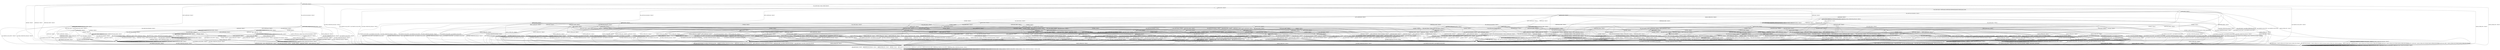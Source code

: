 digraph h13 {
s0 [label="s0"];
s1 [label="s1"];
s2 [label="s2"];
s6 [label="s6"];
s13 [label="s13"];
s14 [label="s14"];
s18 [label="s18"];
s3 [label="s3"];
s4 [label="s4"];
s7 [label="s7"];
s8 [label="s8"];
s9 [label="s9"];
s15 [label="s15"];
s28 [label="s28"];
s36 [label="s36"];
s67 [label="s67"];
s68 [label="s68"];
s70 [label="s70"];
s71 [label="s71"];
s5 [label="s5"];
s10 [label="s10"];
s19 [label="s19"];
s21 [label="s21"];
s25 [label="s25"];
s29 [label="s29"];
s37 [label="s37"];
s38 [label="s38"];
s47 [label="s47"];
s48 [label="s48"];
s69 [label="s69"];
s72 [label="s72"];
s11 [label="s11"];
s16 [label="s16"];
s23 [label="s23"];
s24 [label="s24"];
s30 [label="s30"];
s39 [label="s39"];
s40 [label="s40"];
s41 [label="s41"];
s44 [label="s44"];
s50 [label="s50"];
s52 [label="s52"];
s56 [label="s56"];
s61 [label="s61"];
s12 [label="s12"];
s17 [label="s17"];
s20 [label="s20"];
s22 [label="s22"];
s27 [label="s27"];
s31 [label="s31"];
s32 [label="s32"];
s33 [label="s33"];
s42 [label="s42"];
s43 [label="s43"];
s49 [label="s49"];
s54 [label="s54"];
s55 [label="s55"];
s62 [label="s62"];
s63 [label="s63"];
s65 [label="s65"];
s26 [label="s26"];
s34 [label="s34"];
s45 [label="s45"];
s46 [label="s46"];
s51 [label="s51"];
s53 [label="s53"];
s58 [label="s58"];
s59 [label="s59"];
s60 [label="s60"];
s64 [label="s64"];
s35 [label="s35"];
s57 [label="s57"];
s66 [label="s66"];
s0 -> s1 [label="RSA_CLIENT_HELLO / HELLO_VERIFY_REQUEST"];
s0 -> s2 [label="RSA_CLIENT_KEY_EXCHANGE / TIMEOUT"];
s0 -> s13 [label="CHANGE_CIPHER_SPEC / TIMEOUT"];
s0 -> s14 [label="FINISHED / TIMEOUT"];
s0 -> s0 [label="APPLICATION / TIMEOUT"];
s0 -> s14 [label="CERTIFICATE / TIMEOUT"];
s0 -> s18 [label="EMPTY_CERTIFICATE / TIMEOUT"];
s0 -> s14 [label="CERTIFICATE_VERIFY / TIMEOUT"];
s0 -> s6 [label="Alert(WARNING,CLOSE_NOTIFY) / TIMEOUT"];
s0 -> s6 [label="Alert(FATAL,UNEXPECTED_MESSAGE) / TIMEOUT"];
s1 -> s3 [label="RSA_CLIENT_HELLO / SERVER_HELLO,CERTIFICATE,CERTIFICATE_REQUEST,SERVER_HELLO_DONE"];
s1 -> s4 [label="RSA_CLIENT_KEY_EXCHANGE / TIMEOUT"];
s1 -> s13 [label="CHANGE_CIPHER_SPEC / TIMEOUT"];
s1 -> s8 [label="FINISHED / TIMEOUT"];
s1 -> s1 [label="APPLICATION / TIMEOUT"];
s1 -> s28 [label="CERTIFICATE / TIMEOUT"];
s1 -> s15 [label="EMPTY_CERTIFICATE / TIMEOUT"];
s1 -> s8 [label="CERTIFICATE_VERIFY / TIMEOUT"];
s1 -> s6 [label="Alert(WARNING,CLOSE_NOTIFY) / Alert(WARNING,CLOSE_NOTIFY)"];
s1 -> s6 [label="Alert(FATAL,UNEXPECTED_MESSAGE) / TIMEOUT"];
s2 -> s67 [label="RSA_CLIENT_HELLO / TIMEOUT"];
s2 -> s14 [label="RSA_CLIENT_KEY_EXCHANGE / TIMEOUT"];
s2 -> s9 [label="CHANGE_CIPHER_SPEC / TIMEOUT"];
s2 -> s70 [label="FINISHED / TIMEOUT"];
s2 -> s2 [label="APPLICATION / TIMEOUT"];
s2 -> s36 [label="CERTIFICATE / TIMEOUT"];
s2 -> s36 [label="EMPTY_CERTIFICATE / TIMEOUT"];
s2 -> s2 [label="CERTIFICATE_VERIFY / TIMEOUT"];
s2 -> s6 [label="Alert(WARNING,CLOSE_NOTIFY) / TIMEOUT"];
s2 -> s6 [label="Alert(FATAL,UNEXPECTED_MESSAGE) / TIMEOUT"];
s6 -> s7 [label="RSA_CLIENT_HELLO / TIMEOUT"];
s6 -> s7 [label="RSA_CLIENT_KEY_EXCHANGE / TIMEOUT"];
s6 -> s7 [label="CHANGE_CIPHER_SPEC / TIMEOUT"];
s6 -> s7 [label="FINISHED / TIMEOUT"];
s6 -> s7 [label="APPLICATION / TIMEOUT"];
s6 -> s7 [label="CERTIFICATE / TIMEOUT"];
s6 -> s7 [label="EMPTY_CERTIFICATE / TIMEOUT"];
s6 -> s7 [label="CERTIFICATE_VERIFY / TIMEOUT"];
s6 -> s7 [label="Alert(WARNING,CLOSE_NOTIFY) / TIMEOUT"];
s6 -> s7 [label="Alert(FATAL,UNEXPECTED_MESSAGE) / TIMEOUT"];
s13 -> s13 [label="RSA_CLIENT_HELLO / TIMEOUT"];
s13 -> s13 [label="RSA_CLIENT_KEY_EXCHANGE / TIMEOUT"];
s13 -> s13 [label="CHANGE_CIPHER_SPEC / TIMEOUT"];
s13 -> s13 [label="FINISHED / TIMEOUT"];
s13 -> s13 [label="APPLICATION / TIMEOUT"];
s13 -> s13 [label="CERTIFICATE / TIMEOUT"];
s13 -> s13 [label="EMPTY_CERTIFICATE / TIMEOUT"];
s13 -> s13 [label="CERTIFICATE_VERIFY / TIMEOUT"];
s13 -> s13 [label="Alert(WARNING,CLOSE_NOTIFY) / TIMEOUT"];
s13 -> s13 [label="Alert(FATAL,UNEXPECTED_MESSAGE) / TIMEOUT"];
s14 -> s14 [label="RSA_CLIENT_HELLO / TIMEOUT"];
s14 -> s14 [label="RSA_CLIENT_KEY_EXCHANGE / TIMEOUT"];
s14 -> s13 [label="CHANGE_CIPHER_SPEC / TIMEOUT"];
s14 -> s14 [label="FINISHED / TIMEOUT"];
s14 -> s14 [label="APPLICATION / TIMEOUT"];
s14 -> s14 [label="CERTIFICATE / TIMEOUT"];
s14 -> s14 [label="EMPTY_CERTIFICATE / TIMEOUT"];
s14 -> s14 [label="CERTIFICATE_VERIFY / TIMEOUT"];
s14 -> s6 [label="Alert(WARNING,CLOSE_NOTIFY) / TIMEOUT"];
s14 -> s6 [label="Alert(FATAL,UNEXPECTED_MESSAGE) / TIMEOUT"];
s18 -> s68 [label="RSA_CLIENT_HELLO / TIMEOUT"];
s18 -> s36 [label="RSA_CLIENT_KEY_EXCHANGE / TIMEOUT"];
s18 -> s9 [label="CHANGE_CIPHER_SPEC / TIMEOUT"];
s18 -> s71 [label="FINISHED / TIMEOUT"];
s18 -> s18 [label="APPLICATION / TIMEOUT"];
s18 -> s14 [label="CERTIFICATE / TIMEOUT"];
s18 -> s14 [label="EMPTY_CERTIFICATE / TIMEOUT"];
s18 -> s18 [label="CERTIFICATE_VERIFY / TIMEOUT"];
s18 -> s6 [label="Alert(WARNING,CLOSE_NOTIFY) / TIMEOUT"];
s18 -> s6 [label="Alert(FATAL,UNEXPECTED_MESSAGE) / TIMEOUT"];
s3 -> s6 [label="RSA_CLIENT_HELLO / Alert(FATAL,UNEXPECTED_MESSAGE)"];
s3 -> s10 [label="RSA_CLIENT_KEY_EXCHANGE / TIMEOUT"];
s3 -> s13 [label="CHANGE_CIPHER_SPEC / TIMEOUT"];
s3 -> s8 [label="FINISHED / TIMEOUT"];
s3 -> s3 [label="APPLICATION / TIMEOUT"];
s3 -> s28 [label="CERTIFICATE / TIMEOUT"];
s3 -> s29 [label="EMPTY_CERTIFICATE / TIMEOUT"];
s3 -> s8 [label="CERTIFICATE_VERIFY / TIMEOUT"];
s3 -> s6 [label="Alert(WARNING,CLOSE_NOTIFY) / Alert(WARNING,CLOSE_NOTIFY)"];
s3 -> s6 [label="Alert(FATAL,UNEXPECTED_MESSAGE) / TIMEOUT"];
s4 -> s21 [label="RSA_CLIENT_HELLO / TIMEOUT"];
s4 -> s8 [label="RSA_CLIENT_KEY_EXCHANGE / TIMEOUT"];
s4 -> s5 [label="CHANGE_CIPHER_SPEC / TIMEOUT"];
s4 -> s47 [label="FINISHED / TIMEOUT"];
s4 -> s4 [label="APPLICATION / TIMEOUT"];
s4 -> s37 [label="CERTIFICATE / TIMEOUT"];
s4 -> s37 [label="EMPTY_CERTIFICATE / TIMEOUT"];
s4 -> s19 [label="CERTIFICATE_VERIFY / TIMEOUT"];
s4 -> s6 [label="Alert(WARNING,CLOSE_NOTIFY) / Alert(WARNING,CLOSE_NOTIFY)"];
s4 -> s6 [label="Alert(FATAL,UNEXPECTED_MESSAGE) / TIMEOUT"];
s7 -> s7 [label="RSA_CLIENT_HELLO / SOCKET_CLOSED"];
s7 -> s7 [label="RSA_CLIENT_KEY_EXCHANGE / SOCKET_CLOSED"];
s7 -> s7 [label="CHANGE_CIPHER_SPEC / SOCKET_CLOSED"];
s7 -> s7 [label="FINISHED / SOCKET_CLOSED"];
s7 -> s7 [label="APPLICATION / SOCKET_CLOSED"];
s7 -> s7 [label="CERTIFICATE / SOCKET_CLOSED"];
s7 -> s7 [label="EMPTY_CERTIFICATE / SOCKET_CLOSED"];
s7 -> s7 [label="CERTIFICATE_VERIFY / SOCKET_CLOSED"];
s7 -> s7 [label="Alert(WARNING,CLOSE_NOTIFY) / SOCKET_CLOSED"];
s7 -> s7 [label="Alert(FATAL,UNEXPECTED_MESSAGE) / SOCKET_CLOSED"];
s8 -> s8 [label="RSA_CLIENT_HELLO / TIMEOUT"];
s8 -> s8 [label="RSA_CLIENT_KEY_EXCHANGE / TIMEOUT"];
s8 -> s13 [label="CHANGE_CIPHER_SPEC / TIMEOUT"];
s8 -> s8 [label="FINISHED / TIMEOUT"];
s8 -> s8 [label="APPLICATION / TIMEOUT"];
s8 -> s8 [label="CERTIFICATE / TIMEOUT"];
s8 -> s8 [label="EMPTY_CERTIFICATE / TIMEOUT"];
s8 -> s8 [label="CERTIFICATE_VERIFY / TIMEOUT"];
s8 -> s6 [label="Alert(WARNING,CLOSE_NOTIFY) / Alert(WARNING,CLOSE_NOTIFY)"];
s8 -> s6 [label="Alert(FATAL,UNEXPECTED_MESSAGE) / TIMEOUT"];
s9 -> s6 [label="RSA_CLIENT_HELLO / TIMEOUT"];
s9 -> s6 [label="RSA_CLIENT_KEY_EXCHANGE / TIMEOUT"];
s9 -> s13 [label="CHANGE_CIPHER_SPEC / TIMEOUT"];
s9 -> s6 [label="FINISHED / TIMEOUT"];
s9 -> s9 [label="APPLICATION / TIMEOUT"];
s9 -> s6 [label="CERTIFICATE / TIMEOUT"];
s9 -> s6 [label="EMPTY_CERTIFICATE / TIMEOUT"];
s9 -> s6 [label="CERTIFICATE_VERIFY / TIMEOUT"];
s9 -> s9 [label="Alert(WARNING,CLOSE_NOTIFY) / TIMEOUT"];
s9 -> s9 [label="Alert(FATAL,UNEXPECTED_MESSAGE) / TIMEOUT"];
s15 -> s25 [label="RSA_CLIENT_HELLO / TIMEOUT"];
s15 -> s37 [label="RSA_CLIENT_KEY_EXCHANGE / TIMEOUT"];
s15 -> s5 [label="CHANGE_CIPHER_SPEC / TIMEOUT"];
s15 -> s48 [label="FINISHED / TIMEOUT"];
s15 -> s15 [label="APPLICATION / TIMEOUT"];
s15 -> s8 [label="CERTIFICATE / TIMEOUT"];
s15 -> s8 [label="EMPTY_CERTIFICATE / TIMEOUT"];
s15 -> s38 [label="CERTIFICATE_VERIFY / TIMEOUT"];
s15 -> s6 [label="Alert(WARNING,CLOSE_NOTIFY) / Alert(WARNING,CLOSE_NOTIFY)"];
s15 -> s6 [label="Alert(FATAL,UNEXPECTED_MESSAGE) / TIMEOUT"];
s28 -> s28 [label="RSA_CLIENT_HELLO / TIMEOUT"];
s28 -> s28 [label="RSA_CLIENT_KEY_EXCHANGE / TIMEOUT"];
s28 -> s13 [label="CHANGE_CIPHER_SPEC / TIMEOUT"];
s28 -> s28 [label="FINISHED / TIMEOUT"];
s28 -> s28 [label="APPLICATION / TIMEOUT"];
s28 -> s8 [label="CERTIFICATE / TIMEOUT"];
s28 -> s8 [label="EMPTY_CERTIFICATE / TIMEOUT"];
s28 -> s38 [label="CERTIFICATE_VERIFY / TIMEOUT"];
s28 -> s6 [label="Alert(WARNING,CLOSE_NOTIFY) / Alert(WARNING,CLOSE_NOTIFY)"];
s28 -> s6 [label="Alert(FATAL,UNEXPECTED_MESSAGE) / TIMEOUT"];
s36 -> s69 [label="RSA_CLIENT_HELLO / TIMEOUT"];
s36 -> s14 [label="RSA_CLIENT_KEY_EXCHANGE / TIMEOUT"];
s36 -> s9 [label="CHANGE_CIPHER_SPEC / TIMEOUT"];
s36 -> s72 [label="FINISHED / TIMEOUT"];
s36 -> s36 [label="APPLICATION / TIMEOUT"];
s36 -> s14 [label="CERTIFICATE / TIMEOUT"];
s36 -> s14 [label="EMPTY_CERTIFICATE / TIMEOUT"];
s36 -> s36 [label="CERTIFICATE_VERIFY / TIMEOUT"];
s36 -> s6 [label="Alert(WARNING,CLOSE_NOTIFY) / TIMEOUT"];
s36 -> s6 [label="Alert(FATAL,UNEXPECTED_MESSAGE) / TIMEOUT"];
s67 -> s14 [label="RSA_CLIENT_HELLO / TIMEOUT"];
s67 -> s14 [label="RSA_CLIENT_KEY_EXCHANGE / TIMEOUT"];
s67 -> s9 [label="CHANGE_CIPHER_SPEC / TIMEOUT"];
s67 -> s70 [label="FINISHED / TIMEOUT"];
s67 -> s67 [label="APPLICATION / TIMEOUT"];
s67 -> s69 [label="CERTIFICATE / TIMEOUT"];
s67 -> s69 [label="EMPTY_CERTIFICATE / TIMEOUT"];
s67 -> s67 [label="CERTIFICATE_VERIFY / TIMEOUT"];
s67 -> s6 [label="Alert(WARNING,CLOSE_NOTIFY) / TIMEOUT"];
s67 -> s6 [label="Alert(FATAL,UNEXPECTED_MESSAGE) / TIMEOUT"];
s68 -> s14 [label="RSA_CLIENT_HELLO / TIMEOUT"];
s68 -> s69 [label="RSA_CLIENT_KEY_EXCHANGE / TIMEOUT"];
s68 -> s9 [label="CHANGE_CIPHER_SPEC / TIMEOUT"];
s68 -> s71 [label="FINISHED / TIMEOUT"];
s68 -> s68 [label="APPLICATION / TIMEOUT"];
s68 -> s14 [label="CERTIFICATE / TIMEOUT"];
s68 -> s14 [label="EMPTY_CERTIFICATE / TIMEOUT"];
s68 -> s18 [label="CERTIFICATE_VERIFY / TIMEOUT"];
s68 -> s6 [label="Alert(WARNING,CLOSE_NOTIFY) / TIMEOUT"];
s68 -> s6 [label="Alert(FATAL,UNEXPECTED_MESSAGE) / TIMEOUT"];
s70 -> s70 [label="RSA_CLIENT_HELLO / TIMEOUT"];
s70 -> s14 [label="RSA_CLIENT_KEY_EXCHANGE / TIMEOUT"];
s70 -> s9 [label="CHANGE_CIPHER_SPEC / TIMEOUT"];
s70 -> s14 [label="FINISHED / TIMEOUT"];
s70 -> s70 [label="APPLICATION / TIMEOUT"];
s70 -> s72 [label="CERTIFICATE / TIMEOUT"];
s70 -> s72 [label="EMPTY_CERTIFICATE / TIMEOUT"];
s70 -> s70 [label="CERTIFICATE_VERIFY / TIMEOUT"];
s70 -> s6 [label="Alert(WARNING,CLOSE_NOTIFY) / TIMEOUT"];
s70 -> s6 [label="Alert(FATAL,UNEXPECTED_MESSAGE) / TIMEOUT"];
s71 -> s71 [label="RSA_CLIENT_HELLO / TIMEOUT"];
s71 -> s72 [label="RSA_CLIENT_KEY_EXCHANGE / TIMEOUT"];
s71 -> s9 [label="CHANGE_CIPHER_SPEC / TIMEOUT"];
s71 -> s14 [label="FINISHED / TIMEOUT"];
s71 -> s71 [label="APPLICATION / TIMEOUT"];
s71 -> s14 [label="CERTIFICATE / TIMEOUT"];
s71 -> s14 [label="EMPTY_CERTIFICATE / TIMEOUT"];
s71 -> s71 [label="CERTIFICATE_VERIFY / TIMEOUT"];
s71 -> s6 [label="Alert(WARNING,CLOSE_NOTIFY) / TIMEOUT"];
s71 -> s6 [label="Alert(FATAL,UNEXPECTED_MESSAGE) / TIMEOUT"];
s5 -> s6 [label="RSA_CLIENT_HELLO / Alert(FATAL,UNEXPECTED_MESSAGE)"];
s5 -> s6 [label="RSA_CLIENT_KEY_EXCHANGE / Alert(FATAL,UNEXPECTED_MESSAGE)"];
s5 -> s13 [label="CHANGE_CIPHER_SPEC / TIMEOUT"];
s5 -> s6 [label="FINISHED / Alert(FATAL,UNEXPECTED_MESSAGE)"];
s5 -> s5 [label="APPLICATION / TIMEOUT"];
s5 -> s6 [label="CERTIFICATE / Alert(FATAL,UNEXPECTED_MESSAGE)"];
s5 -> s6 [label="EMPTY_CERTIFICATE / Alert(FATAL,UNEXPECTED_MESSAGE)"];
s5 -> s6 [label="CERTIFICATE_VERIFY / Alert(FATAL,UNEXPECTED_MESSAGE)"];
s5 -> s5 [label="Alert(WARNING,CLOSE_NOTIFY) / TIMEOUT"];
s5 -> s5 [label="Alert(FATAL,UNEXPECTED_MESSAGE) / TIMEOUT"];
s10 -> s21 [label="RSA_CLIENT_HELLO / TIMEOUT"];
s10 -> s8 [label="RSA_CLIENT_KEY_EXCHANGE / TIMEOUT"];
s10 -> s11 [label="CHANGE_CIPHER_SPEC / TIMEOUT"];
s10 -> s47 [label="FINISHED / TIMEOUT"];
s10 -> s10 [label="APPLICATION / TIMEOUT"];
s10 -> s24 [label="CERTIFICATE / TIMEOUT"];
s10 -> s30 [label="EMPTY_CERTIFICATE / TIMEOUT"];
s10 -> s16 [label="CERTIFICATE_VERIFY / TIMEOUT"];
s10 -> s6 [label="Alert(WARNING,CLOSE_NOTIFY) / Alert(WARNING,CLOSE_NOTIFY)"];
s10 -> s6 [label="Alert(FATAL,UNEXPECTED_MESSAGE) / TIMEOUT"];
s19 -> s23 [label="RSA_CLIENT_HELLO / TIMEOUT"];
s19 -> s8 [label="RSA_CLIENT_KEY_EXCHANGE / TIMEOUT"];
s19 -> s5 [label="CHANGE_CIPHER_SPEC / TIMEOUT"];
s19 -> s50 [label="FINISHED / TIMEOUT"];
s19 -> s19 [label="APPLICATION / TIMEOUT"];
s19 -> s44 [label="CERTIFICATE / TIMEOUT"];
s19 -> s44 [label="EMPTY_CERTIFICATE / TIMEOUT"];
s19 -> s8 [label="CERTIFICATE_VERIFY / TIMEOUT"];
s19 -> s6 [label="Alert(WARNING,CLOSE_NOTIFY) / Alert(WARNING,CLOSE_NOTIFY)"];
s19 -> s6 [label="Alert(FATAL,UNEXPECTED_MESSAGE) / TIMEOUT"];
s21 -> s8 [label="RSA_CLIENT_HELLO / TIMEOUT"];
s21 -> s8 [label="RSA_CLIENT_KEY_EXCHANGE / TIMEOUT"];
s21 -> s5 [label="CHANGE_CIPHER_SPEC / TIMEOUT"];
s21 -> s52 [label="FINISHED / TIMEOUT"];
s21 -> s21 [label="APPLICATION / TIMEOUT"];
s21 -> s39 [label="CERTIFICATE / TIMEOUT"];
s21 -> s39 [label="EMPTY_CERTIFICATE / TIMEOUT"];
s21 -> s23 [label="CERTIFICATE_VERIFY / TIMEOUT"];
s21 -> s6 [label="Alert(WARNING,CLOSE_NOTIFY) / Alert(WARNING,CLOSE_NOTIFY)"];
s21 -> s6 [label="Alert(FATAL,UNEXPECTED_MESSAGE) / TIMEOUT"];
s25 -> s8 [label="RSA_CLIENT_HELLO / TIMEOUT"];
s25 -> s39 [label="RSA_CLIENT_KEY_EXCHANGE / TIMEOUT"];
s25 -> s5 [label="CHANGE_CIPHER_SPEC / TIMEOUT"];
s25 -> s56 [label="FINISHED / TIMEOUT"];
s25 -> s25 [label="APPLICATION / TIMEOUT"];
s25 -> s8 [label="CERTIFICATE / TIMEOUT"];
s25 -> s8 [label="EMPTY_CERTIFICATE / TIMEOUT"];
s25 -> s40 [label="CERTIFICATE_VERIFY / TIMEOUT"];
s25 -> s6 [label="Alert(WARNING,CLOSE_NOTIFY) / Alert(WARNING,CLOSE_NOTIFY)"];
s25 -> s6 [label="Alert(FATAL,UNEXPECTED_MESSAGE) / TIMEOUT"];
s29 -> s25 [label="RSA_CLIENT_HELLO / TIMEOUT"];
s29 -> s30 [label="RSA_CLIENT_KEY_EXCHANGE / TIMEOUT"];
s29 -> s5 [label="CHANGE_CIPHER_SPEC / TIMEOUT"];
s29 -> s48 [label="FINISHED / TIMEOUT"];
s29 -> s29 [label="APPLICATION / TIMEOUT"];
s29 -> s8 [label="CERTIFICATE / TIMEOUT"];
s29 -> s8 [label="EMPTY_CERTIFICATE / TIMEOUT"];
s29 -> s41 [label="CERTIFICATE_VERIFY / TIMEOUT"];
s29 -> s6 [label="Alert(WARNING,CLOSE_NOTIFY) / Alert(WARNING,CLOSE_NOTIFY)"];
s29 -> s6 [label="Alert(FATAL,UNEXPECTED_MESSAGE) / TIMEOUT"];
s37 -> s39 [label="RSA_CLIENT_HELLO / TIMEOUT"];
s37 -> s8 [label="RSA_CLIENT_KEY_EXCHANGE / TIMEOUT"];
s37 -> s5 [label="CHANGE_CIPHER_SPEC / TIMEOUT"];
s37 -> s55 [label="FINISHED / TIMEOUT"];
s37 -> s37 [label="APPLICATION / TIMEOUT"];
s37 -> s8 [label="CERTIFICATE / TIMEOUT"];
s37 -> s8 [label="EMPTY_CERTIFICATE / TIMEOUT"];
s37 -> s44 [label="CERTIFICATE_VERIFY / TIMEOUT"];
s37 -> s6 [label="Alert(WARNING,CLOSE_NOTIFY) / Alert(WARNING,CLOSE_NOTIFY)"];
s37 -> s6 [label="Alert(FATAL,UNEXPECTED_MESSAGE) / TIMEOUT"];
s38 -> s40 [label="RSA_CLIENT_HELLO / TIMEOUT"];
s38 -> s44 [label="RSA_CLIENT_KEY_EXCHANGE / TIMEOUT"];
s38 -> s5 [label="CHANGE_CIPHER_SPEC / TIMEOUT"];
s38 -> s61 [label="FINISHED / TIMEOUT"];
s38 -> s38 [label="APPLICATION / TIMEOUT"];
s38 -> s8 [label="CERTIFICATE / TIMEOUT"];
s38 -> s8 [label="EMPTY_CERTIFICATE / TIMEOUT"];
s38 -> s8 [label="CERTIFICATE_VERIFY / TIMEOUT"];
s38 -> s6 [label="Alert(WARNING,CLOSE_NOTIFY) / Alert(WARNING,CLOSE_NOTIFY)"];
s38 -> s6 [label="Alert(FATAL,UNEXPECTED_MESSAGE) / TIMEOUT"];
s47 -> s52 [label="RSA_CLIENT_HELLO / TIMEOUT"];
s47 -> s8 [label="RSA_CLIENT_KEY_EXCHANGE / TIMEOUT"];
s47 -> s5 [label="CHANGE_CIPHER_SPEC / TIMEOUT"];
s47 -> s8 [label="FINISHED / TIMEOUT"];
s47 -> s47 [label="APPLICATION / TIMEOUT"];
s47 -> s55 [label="CERTIFICATE / TIMEOUT"];
s47 -> s55 [label="EMPTY_CERTIFICATE / TIMEOUT"];
s47 -> s50 [label="CERTIFICATE_VERIFY / TIMEOUT"];
s47 -> s6 [label="Alert(WARNING,CLOSE_NOTIFY) / Alert(WARNING,CLOSE_NOTIFY)"];
s47 -> s6 [label="Alert(FATAL,UNEXPECTED_MESSAGE) / TIMEOUT"];
s48 -> s56 [label="RSA_CLIENT_HELLO / TIMEOUT"];
s48 -> s55 [label="RSA_CLIENT_KEY_EXCHANGE / TIMEOUT"];
s48 -> s5 [label="CHANGE_CIPHER_SPEC / TIMEOUT"];
s48 -> s8 [label="FINISHED / TIMEOUT"];
s48 -> s48 [label="APPLICATION / TIMEOUT"];
s48 -> s8 [label="CERTIFICATE / TIMEOUT"];
s48 -> s8 [label="EMPTY_CERTIFICATE / TIMEOUT"];
s48 -> s61 [label="CERTIFICATE_VERIFY / TIMEOUT"];
s48 -> s6 [label="Alert(WARNING,CLOSE_NOTIFY) / Alert(WARNING,CLOSE_NOTIFY)"];
s48 -> s6 [label="Alert(FATAL,UNEXPECTED_MESSAGE) / TIMEOUT"];
s69 -> s14 [label="RSA_CLIENT_HELLO / TIMEOUT"];
s69 -> s14 [label="RSA_CLIENT_KEY_EXCHANGE / TIMEOUT"];
s69 -> s9 [label="CHANGE_CIPHER_SPEC / TIMEOUT"];
s69 -> s72 [label="FINISHED / TIMEOUT"];
s69 -> s69 [label="APPLICATION / TIMEOUT"];
s69 -> s14 [label="CERTIFICATE / TIMEOUT"];
s69 -> s14 [label="EMPTY_CERTIFICATE / TIMEOUT"];
s69 -> s69 [label="CERTIFICATE_VERIFY / TIMEOUT"];
s69 -> s6 [label="Alert(WARNING,CLOSE_NOTIFY) / TIMEOUT"];
s69 -> s6 [label="Alert(FATAL,UNEXPECTED_MESSAGE) / TIMEOUT"];
s72 -> s72 [label="RSA_CLIENT_HELLO / TIMEOUT"];
s72 -> s14 [label="RSA_CLIENT_KEY_EXCHANGE / TIMEOUT"];
s72 -> s9 [label="CHANGE_CIPHER_SPEC / TIMEOUT"];
s72 -> s14 [label="FINISHED / TIMEOUT"];
s72 -> s72 [label="APPLICATION / TIMEOUT"];
s72 -> s14 [label="CERTIFICATE / TIMEOUT"];
s72 -> s14 [label="EMPTY_CERTIFICATE / TIMEOUT"];
s72 -> s72 [label="CERTIFICATE_VERIFY / TIMEOUT"];
s72 -> s6 [label="Alert(WARNING,CLOSE_NOTIFY) / TIMEOUT"];
s72 -> s6 [label="Alert(FATAL,UNEXPECTED_MESSAGE) / TIMEOUT"];
s11 -> s31 [label="RSA_CLIENT_HELLO / TIMEOUT"];
s11 -> s8 [label="RSA_CLIENT_KEY_EXCHANGE / TIMEOUT"];
s11 -> s13 [label="CHANGE_CIPHER_SPEC / TIMEOUT"];
s11 -> s12 [label="FINISHED / CHANGE_CIPHER_SPEC,FINISHED,CHANGE_CIPHER_SPEC,FINISHED"];
s11 -> s11 [label="APPLICATION / TIMEOUT"];
s11 -> s32 [label="CERTIFICATE / TIMEOUT"];
s11 -> s43 [label="EMPTY_CERTIFICATE / TIMEOUT"];
s11 -> s16 [label="CERTIFICATE_VERIFY / TIMEOUT"];
s11 -> s11 [label="Alert(WARNING,CLOSE_NOTIFY) / TIMEOUT"];
s11 -> s11 [label="Alert(FATAL,UNEXPECTED_MESSAGE) / TIMEOUT"];
s16 -> s22 [label="RSA_CLIENT_HELLO / TIMEOUT"];
s16 -> s8 [label="RSA_CLIENT_KEY_EXCHANGE / TIMEOUT"];
s16 -> s17 [label="CHANGE_CIPHER_SPEC / TIMEOUT"];
s16 -> s49 [label="FINISHED / TIMEOUT"];
s16 -> s16 [label="APPLICATION / TIMEOUT"];
s16 -> s20 [label="CERTIFICATE / TIMEOUT"];
s16 -> s20 [label="EMPTY_CERTIFICATE / TIMEOUT"];
s16 -> s8 [label="CERTIFICATE_VERIFY / TIMEOUT"];
s16 -> s6 [label="Alert(WARNING,CLOSE_NOTIFY) / Alert(WARNING,CLOSE_NOTIFY)"];
s16 -> s6 [label="Alert(FATAL,UNEXPECTED_MESSAGE) / TIMEOUT"];
s23 -> s8 [label="RSA_CLIENT_HELLO / TIMEOUT"];
s23 -> s8 [label="RSA_CLIENT_KEY_EXCHANGE / TIMEOUT"];
s23 -> s5 [label="CHANGE_CIPHER_SPEC / TIMEOUT"];
s23 -> s54 [label="FINISHED / TIMEOUT"];
s23 -> s23 [label="APPLICATION / TIMEOUT"];
s23 -> s33 [label="CERTIFICATE / TIMEOUT"];
s23 -> s33 [label="EMPTY_CERTIFICATE / TIMEOUT"];
s23 -> s8 [label="CERTIFICATE_VERIFY / TIMEOUT"];
s23 -> s6 [label="Alert(WARNING,CLOSE_NOTIFY) / Alert(WARNING,CLOSE_NOTIFY)"];
s23 -> s6 [label="Alert(FATAL,UNEXPECTED_MESSAGE) / TIMEOUT"];
s24 -> s39 [label="RSA_CLIENT_HELLO / TIMEOUT"];
s24 -> s8 [label="RSA_CLIENT_KEY_EXCHANGE / TIMEOUT"];
s24 -> s27 [label="CHANGE_CIPHER_SPEC / TIMEOUT"];
s24 -> s55 [label="FINISHED / TIMEOUT"];
s24 -> s24 [label="APPLICATION / TIMEOUT"];
s24 -> s8 [label="CERTIFICATE / TIMEOUT"];
s24 -> s8 [label="EMPTY_CERTIFICATE / TIMEOUT"];
s24 -> s24 [label="CERTIFICATE_VERIFY / TIMEOUT"];
s24 -> s6 [label="Alert(WARNING,CLOSE_NOTIFY) / Alert(WARNING,CLOSE_NOTIFY)"];
s24 -> s6 [label="Alert(FATAL,UNEXPECTED_MESSAGE) / TIMEOUT"];
s30 -> s39 [label="RSA_CLIENT_HELLO / TIMEOUT"];
s30 -> s8 [label="RSA_CLIENT_KEY_EXCHANGE / TIMEOUT"];
s30 -> s27 [label="CHANGE_CIPHER_SPEC / TIMEOUT"];
s30 -> s55 [label="FINISHED / TIMEOUT"];
s30 -> s30 [label="APPLICATION / TIMEOUT"];
s30 -> s8 [label="CERTIFICATE / TIMEOUT"];
s30 -> s8 [label="EMPTY_CERTIFICATE / TIMEOUT"];
s30 -> s20 [label="CERTIFICATE_VERIFY / TIMEOUT"];
s30 -> s6 [label="Alert(WARNING,CLOSE_NOTIFY) / Alert(WARNING,CLOSE_NOTIFY)"];
s30 -> s6 [label="Alert(FATAL,UNEXPECTED_MESSAGE) / TIMEOUT"];
s39 -> s8 [label="RSA_CLIENT_HELLO / TIMEOUT"];
s39 -> s8 [label="RSA_CLIENT_KEY_EXCHANGE / TIMEOUT"];
s39 -> s5 [label="CHANGE_CIPHER_SPEC / TIMEOUT"];
s39 -> s62 [label="FINISHED / TIMEOUT"];
s39 -> s39 [label="APPLICATION / TIMEOUT"];
s39 -> s8 [label="CERTIFICATE / TIMEOUT"];
s39 -> s8 [label="EMPTY_CERTIFICATE / TIMEOUT"];
s39 -> s33 [label="CERTIFICATE_VERIFY / TIMEOUT"];
s39 -> s6 [label="Alert(WARNING,CLOSE_NOTIFY) / Alert(WARNING,CLOSE_NOTIFY)"];
s39 -> s6 [label="Alert(FATAL,UNEXPECTED_MESSAGE) / TIMEOUT"];
s40 -> s8 [label="RSA_CLIENT_HELLO / TIMEOUT"];
s40 -> s33 [label="RSA_CLIENT_KEY_EXCHANGE / TIMEOUT"];
s40 -> s5 [label="CHANGE_CIPHER_SPEC / TIMEOUT"];
s40 -> s63 [label="FINISHED / TIMEOUT"];
s40 -> s40 [label="APPLICATION / TIMEOUT"];
s40 -> s8 [label="CERTIFICATE / TIMEOUT"];
s40 -> s8 [label="EMPTY_CERTIFICATE / TIMEOUT"];
s40 -> s8 [label="CERTIFICATE_VERIFY / TIMEOUT"];
s40 -> s6 [label="Alert(WARNING,CLOSE_NOTIFY) / Alert(WARNING,CLOSE_NOTIFY)"];
s40 -> s6 [label="Alert(FATAL,UNEXPECTED_MESSAGE) / TIMEOUT"];
s41 -> s42 [label="RSA_CLIENT_HELLO / TIMEOUT"];
s41 -> s20 [label="RSA_CLIENT_KEY_EXCHANGE / TIMEOUT"];
s41 -> s17 [label="CHANGE_CIPHER_SPEC / TIMEOUT"];
s41 -> s41 [label="FINISHED / TIMEOUT"];
s41 -> s41 [label="APPLICATION / TIMEOUT"];
s41 -> s8 [label="CERTIFICATE / TIMEOUT"];
s41 -> s8 [label="EMPTY_CERTIFICATE / TIMEOUT"];
s41 -> s8 [label="CERTIFICATE_VERIFY / TIMEOUT"];
s41 -> s6 [label="Alert(WARNING,CLOSE_NOTIFY) / Alert(WARNING,CLOSE_NOTIFY)"];
s41 -> s6 [label="Alert(FATAL,UNEXPECTED_MESSAGE) / TIMEOUT"];
s44 -> s33 [label="RSA_CLIENT_HELLO / TIMEOUT"];
s44 -> s8 [label="RSA_CLIENT_KEY_EXCHANGE / TIMEOUT"];
s44 -> s5 [label="CHANGE_CIPHER_SPEC / TIMEOUT"];
s44 -> s65 [label="FINISHED / TIMEOUT"];
s44 -> s44 [label="APPLICATION / TIMEOUT"];
s44 -> s8 [label="CERTIFICATE / TIMEOUT"];
s44 -> s8 [label="EMPTY_CERTIFICATE / TIMEOUT"];
s44 -> s8 [label="CERTIFICATE_VERIFY / TIMEOUT"];
s44 -> s6 [label="Alert(WARNING,CLOSE_NOTIFY) / Alert(WARNING,CLOSE_NOTIFY)"];
s44 -> s6 [label="Alert(FATAL,UNEXPECTED_MESSAGE) / TIMEOUT"];
s50 -> s54 [label="RSA_CLIENT_HELLO / TIMEOUT"];
s50 -> s8 [label="RSA_CLIENT_KEY_EXCHANGE / TIMEOUT"];
s50 -> s5 [label="CHANGE_CIPHER_SPEC / TIMEOUT"];
s50 -> s8 [label="FINISHED / TIMEOUT"];
s50 -> s50 [label="APPLICATION / TIMEOUT"];
s50 -> s65 [label="CERTIFICATE / TIMEOUT"];
s50 -> s65 [label="EMPTY_CERTIFICATE / TIMEOUT"];
s50 -> s8 [label="CERTIFICATE_VERIFY / TIMEOUT"];
s50 -> s6 [label="Alert(WARNING,CLOSE_NOTIFY) / Alert(WARNING,CLOSE_NOTIFY)"];
s50 -> s6 [label="Alert(FATAL,UNEXPECTED_MESSAGE) / TIMEOUT"];
s52 -> s8 [label="RSA_CLIENT_HELLO / TIMEOUT"];
s52 -> s8 [label="RSA_CLIENT_KEY_EXCHANGE / TIMEOUT"];
s52 -> s5 [label="CHANGE_CIPHER_SPEC / TIMEOUT"];
s52 -> s8 [label="FINISHED / TIMEOUT"];
s52 -> s52 [label="APPLICATION / TIMEOUT"];
s52 -> s62 [label="CERTIFICATE / TIMEOUT"];
s52 -> s62 [label="EMPTY_CERTIFICATE / TIMEOUT"];
s52 -> s54 [label="CERTIFICATE_VERIFY / TIMEOUT"];
s52 -> s6 [label="Alert(WARNING,CLOSE_NOTIFY) / Alert(WARNING,CLOSE_NOTIFY)"];
s52 -> s6 [label="Alert(FATAL,UNEXPECTED_MESSAGE) / TIMEOUT"];
s56 -> s8 [label="RSA_CLIENT_HELLO / TIMEOUT"];
s56 -> s62 [label="RSA_CLIENT_KEY_EXCHANGE / TIMEOUT"];
s56 -> s5 [label="CHANGE_CIPHER_SPEC / TIMEOUT"];
s56 -> s8 [label="FINISHED / TIMEOUT"];
s56 -> s56 [label="APPLICATION / TIMEOUT"];
s56 -> s8 [label="CERTIFICATE / TIMEOUT"];
s56 -> s8 [label="EMPTY_CERTIFICATE / TIMEOUT"];
s56 -> s63 [label="CERTIFICATE_VERIFY / TIMEOUT"];
s56 -> s6 [label="Alert(WARNING,CLOSE_NOTIFY) / Alert(WARNING,CLOSE_NOTIFY)"];
s56 -> s6 [label="Alert(FATAL,UNEXPECTED_MESSAGE) / TIMEOUT"];
s61 -> s63 [label="RSA_CLIENT_HELLO / TIMEOUT"];
s61 -> s65 [label="RSA_CLIENT_KEY_EXCHANGE / TIMEOUT"];
s61 -> s5 [label="CHANGE_CIPHER_SPEC / TIMEOUT"];
s61 -> s8 [label="FINISHED / TIMEOUT"];
s61 -> s61 [label="APPLICATION / TIMEOUT"];
s61 -> s8 [label="CERTIFICATE / TIMEOUT"];
s61 -> s8 [label="EMPTY_CERTIFICATE / TIMEOUT"];
s61 -> s8 [label="CERTIFICATE_VERIFY / TIMEOUT"];
s61 -> s6 [label="Alert(WARNING,CLOSE_NOTIFY) / Alert(WARNING,CLOSE_NOTIFY)"];
s61 -> s6 [label="Alert(FATAL,UNEXPECTED_MESSAGE) / TIMEOUT"];
s12 -> s12 [label="RSA_CLIENT_HELLO / TIMEOUT"];
s12 -> s12 [label="RSA_CLIENT_KEY_EXCHANGE / TIMEOUT"];
s12 -> s13 [label="CHANGE_CIPHER_SPEC / TIMEOUT"];
s12 -> s12 [label="FINISHED / TIMEOUT"];
s12 -> s6 [label="APPLICATION / APPLICATION"];
s12 -> s12 [label="CERTIFICATE / TIMEOUT"];
s12 -> s12 [label="EMPTY_CERTIFICATE / TIMEOUT"];
s12 -> s12 [label="CERTIFICATE_VERIFY / TIMEOUT"];
s12 -> s6 [label="Alert(WARNING,CLOSE_NOTIFY) / TIMEOUT"];
s12 -> s6 [label="Alert(FATAL,UNEXPECTED_MESSAGE) / TIMEOUT"];
s17 -> s6 [label="RSA_CLIENT_HELLO / Alert(FATAL,HANDSHAKE_FAILURE)"];
s17 -> s6 [label="RSA_CLIENT_KEY_EXCHANGE / Alert(FATAL,HANDSHAKE_FAILURE)"];
s17 -> s13 [label="CHANGE_CIPHER_SPEC / TIMEOUT"];
s17 -> s6 [label="FINISHED / Alert(FATAL,HANDSHAKE_FAILURE)"];
s17 -> s17 [label="APPLICATION / TIMEOUT"];
s17 -> s6 [label="CERTIFICATE / Alert(FATAL,HANDSHAKE_FAILURE)"];
s17 -> s6 [label="EMPTY_CERTIFICATE / Alert(FATAL,HANDSHAKE_FAILURE)"];
s17 -> s6 [label="CERTIFICATE_VERIFY / Alert(FATAL,HANDSHAKE_FAILURE)"];
s17 -> s17 [label="Alert(WARNING,CLOSE_NOTIFY) / TIMEOUT"];
s17 -> s17 [label="Alert(FATAL,UNEXPECTED_MESSAGE) / TIMEOUT"];
s20 -> s26 [label="RSA_CLIENT_HELLO / TIMEOUT"];
s20 -> s8 [label="RSA_CLIENT_KEY_EXCHANGE / TIMEOUT"];
s20 -> s17 [label="CHANGE_CIPHER_SPEC / TIMEOUT"];
s20 -> s51 [label="FINISHED / TIMEOUT"];
s20 -> s20 [label="APPLICATION / TIMEOUT"];
s20 -> s8 [label="CERTIFICATE / TIMEOUT"];
s20 -> s8 [label="EMPTY_CERTIFICATE / TIMEOUT"];
s20 -> s8 [label="CERTIFICATE_VERIFY / TIMEOUT"];
s20 -> s6 [label="Alert(WARNING,CLOSE_NOTIFY) / Alert(WARNING,CLOSE_NOTIFY)"];
s20 -> s6 [label="Alert(FATAL,UNEXPECTED_MESSAGE) / TIMEOUT"];
s22 -> s8 [label="RSA_CLIENT_HELLO / TIMEOUT"];
s22 -> s8 [label="RSA_CLIENT_KEY_EXCHANGE / TIMEOUT"];
s22 -> s17 [label="CHANGE_CIPHER_SPEC / TIMEOUT"];
s22 -> s53 [label="FINISHED / TIMEOUT"];
s22 -> s22 [label="APPLICATION / TIMEOUT"];
s22 -> s26 [label="CERTIFICATE / TIMEOUT"];
s22 -> s26 [label="EMPTY_CERTIFICATE / TIMEOUT"];
s22 -> s8 [label="CERTIFICATE_VERIFY / TIMEOUT"];
s22 -> s6 [label="Alert(WARNING,CLOSE_NOTIFY) / Alert(WARNING,CLOSE_NOTIFY)"];
s22 -> s6 [label="Alert(FATAL,UNEXPECTED_MESSAGE) / TIMEOUT"];
s27 -> s8 [label="RSA_CLIENT_HELLO / TIMEOUT"];
s27 -> s8 [label="RSA_CLIENT_KEY_EXCHANGE / TIMEOUT"];
s27 -> s13 [label="CHANGE_CIPHER_SPEC / TIMEOUT"];
s27 -> s12 [label="FINISHED / CHANGE_CIPHER_SPEC,FINISHED,CHANGE_CIPHER_SPEC,FINISHED"];
s27 -> s27 [label="APPLICATION / TIMEOUT"];
s27 -> s8 [label="CERTIFICATE / TIMEOUT"];
s27 -> s8 [label="EMPTY_CERTIFICATE / TIMEOUT"];
s27 -> s8 [label="CERTIFICATE_VERIFY / TIMEOUT"];
s27 -> s27 [label="Alert(WARNING,CLOSE_NOTIFY) / TIMEOUT"];
s27 -> s27 [label="Alert(FATAL,UNEXPECTED_MESSAGE) / TIMEOUT"];
s31 -> s8 [label="RSA_CLIENT_HELLO / TIMEOUT"];
s31 -> s8 [label="RSA_CLIENT_KEY_EXCHANGE / TIMEOUT"];
s31 -> s5 [label="CHANGE_CIPHER_SPEC / TIMEOUT"];
s31 -> s58 [label="FINISHED / TIMEOUT"];
s31 -> s8 [label="APPLICATION / TIMEOUT"];
s31 -> s45 [label="CERTIFICATE / TIMEOUT"];
s31 -> s45 [label="EMPTY_CERTIFICATE / TIMEOUT"];
s31 -> s23 [label="CERTIFICATE_VERIFY / TIMEOUT"];
s31 -> s6 [label="Alert(WARNING,CLOSE_NOTIFY) / Alert(WARNING,CLOSE_NOTIFY)"];
s31 -> s6 [label="Alert(FATAL,UNEXPECTED_MESSAGE) / TIMEOUT"];
s32 -> s45 [label="RSA_CLIENT_HELLO / TIMEOUT"];
s32 -> s8 [label="RSA_CLIENT_KEY_EXCHANGE / TIMEOUT"];
s32 -> s5 [label="CHANGE_CIPHER_SPEC / TIMEOUT"];
s32 -> s34 [label="FINISHED / TIMEOUT"];
s32 -> s8 [label="APPLICATION / TIMEOUT"];
s32 -> s8 [label="CERTIFICATE / TIMEOUT"];
s32 -> s8 [label="EMPTY_CERTIFICATE / TIMEOUT"];
s32 -> s59 [label="CERTIFICATE_VERIFY / TIMEOUT"];
s32 -> s6 [label="Alert(WARNING,CLOSE_NOTIFY) / Alert(WARNING,CLOSE_NOTIFY)"];
s32 -> s6 [label="Alert(FATAL,UNEXPECTED_MESSAGE) / TIMEOUT"];
s33 -> s8 [label="RSA_CLIENT_HELLO / TIMEOUT"];
s33 -> s8 [label="RSA_CLIENT_KEY_EXCHANGE / TIMEOUT"];
s33 -> s5 [label="CHANGE_CIPHER_SPEC / TIMEOUT"];
s33 -> s60 [label="FINISHED / TIMEOUT"];
s33 -> s33 [label="APPLICATION / TIMEOUT"];
s33 -> s8 [label="CERTIFICATE / TIMEOUT"];
s33 -> s8 [label="EMPTY_CERTIFICATE / TIMEOUT"];
s33 -> s8 [label="CERTIFICATE_VERIFY / TIMEOUT"];
s33 -> s6 [label="Alert(WARNING,CLOSE_NOTIFY) / Alert(WARNING,CLOSE_NOTIFY)"];
s33 -> s6 [label="Alert(FATAL,UNEXPECTED_MESSAGE) / TIMEOUT"];
s42 -> s8 [label="RSA_CLIENT_HELLO / TIMEOUT"];
s42 -> s26 [label="RSA_CLIENT_KEY_EXCHANGE / TIMEOUT"];
s42 -> s17 [label="CHANGE_CIPHER_SPEC / TIMEOUT"];
s42 -> s64 [label="FINISHED / TIMEOUT"];
s42 -> s42 [label="APPLICATION / TIMEOUT"];
s42 -> s8 [label="CERTIFICATE / TIMEOUT"];
s42 -> s8 [label="EMPTY_CERTIFICATE / TIMEOUT"];
s42 -> s8 [label="CERTIFICATE_VERIFY / TIMEOUT"];
s42 -> s6 [label="Alert(WARNING,CLOSE_NOTIFY) / Alert(WARNING,CLOSE_NOTIFY)"];
s42 -> s6 [label="Alert(FATAL,UNEXPECTED_MESSAGE) / TIMEOUT"];
s43 -> s45 [label="RSA_CLIENT_HELLO / TIMEOUT"];
s43 -> s8 [label="RSA_CLIENT_KEY_EXCHANGE / TIMEOUT"];
s43 -> s5 [label="CHANGE_CIPHER_SPEC / TIMEOUT"];
s43 -> s34 [label="FINISHED / TIMEOUT"];
s43 -> s8 [label="APPLICATION / TIMEOUT"];
s43 -> s8 [label="CERTIFICATE / TIMEOUT"];
s43 -> s8 [label="EMPTY_CERTIFICATE / TIMEOUT"];
s43 -> s46 [label="CERTIFICATE_VERIFY / TIMEOUT"];
s43 -> s6 [label="Alert(WARNING,CLOSE_NOTIFY) / Alert(WARNING,CLOSE_NOTIFY)"];
s43 -> s6 [label="Alert(FATAL,UNEXPECTED_MESSAGE) / TIMEOUT"];
s49 -> s53 [label="RSA_CLIENT_HELLO / TIMEOUT"];
s49 -> s8 [label="RSA_CLIENT_KEY_EXCHANGE / TIMEOUT"];
s49 -> s17 [label="CHANGE_CIPHER_SPEC / TIMEOUT"];
s49 -> s8 [label="FINISHED / TIMEOUT"];
s49 -> s49 [label="APPLICATION / TIMEOUT"];
s49 -> s51 [label="CERTIFICATE / TIMEOUT"];
s49 -> s51 [label="EMPTY_CERTIFICATE / TIMEOUT"];
s49 -> s8 [label="CERTIFICATE_VERIFY / TIMEOUT"];
s49 -> s6 [label="Alert(WARNING,CLOSE_NOTIFY) / Alert(WARNING,CLOSE_NOTIFY)"];
s49 -> s6 [label="Alert(FATAL,UNEXPECTED_MESSAGE) / TIMEOUT"];
s54 -> s8 [label="RSA_CLIENT_HELLO / TIMEOUT"];
s54 -> s8 [label="RSA_CLIENT_KEY_EXCHANGE / TIMEOUT"];
s54 -> s5 [label="CHANGE_CIPHER_SPEC / TIMEOUT"];
s54 -> s8 [label="FINISHED / TIMEOUT"];
s54 -> s54 [label="APPLICATION / TIMEOUT"];
s54 -> s60 [label="CERTIFICATE / TIMEOUT"];
s54 -> s60 [label="EMPTY_CERTIFICATE / TIMEOUT"];
s54 -> s8 [label="CERTIFICATE_VERIFY / TIMEOUT"];
s54 -> s6 [label="Alert(WARNING,CLOSE_NOTIFY) / Alert(WARNING,CLOSE_NOTIFY)"];
s54 -> s6 [label="Alert(FATAL,UNEXPECTED_MESSAGE) / TIMEOUT"];
s55 -> s62 [label="RSA_CLIENT_HELLO / TIMEOUT"];
s55 -> s8 [label="RSA_CLIENT_KEY_EXCHANGE / TIMEOUT"];
s55 -> s5 [label="CHANGE_CIPHER_SPEC / TIMEOUT"];
s55 -> s8 [label="FINISHED / TIMEOUT"];
s55 -> s55 [label="APPLICATION / TIMEOUT"];
s55 -> s8 [label="CERTIFICATE / TIMEOUT"];
s55 -> s8 [label="EMPTY_CERTIFICATE / TIMEOUT"];
s55 -> s65 [label="CERTIFICATE_VERIFY / TIMEOUT"];
s55 -> s6 [label="Alert(WARNING,CLOSE_NOTIFY) / Alert(WARNING,CLOSE_NOTIFY)"];
s55 -> s6 [label="Alert(FATAL,UNEXPECTED_MESSAGE) / TIMEOUT"];
s62 -> s8 [label="RSA_CLIENT_HELLO / TIMEOUT"];
s62 -> s8 [label="RSA_CLIENT_KEY_EXCHANGE / TIMEOUT"];
s62 -> s5 [label="CHANGE_CIPHER_SPEC / TIMEOUT"];
s62 -> s8 [label="FINISHED / TIMEOUT"];
s62 -> s62 [label="APPLICATION / TIMEOUT"];
s62 -> s8 [label="CERTIFICATE / TIMEOUT"];
s62 -> s8 [label="EMPTY_CERTIFICATE / TIMEOUT"];
s62 -> s60 [label="CERTIFICATE_VERIFY / TIMEOUT"];
s62 -> s6 [label="Alert(WARNING,CLOSE_NOTIFY) / Alert(WARNING,CLOSE_NOTIFY)"];
s62 -> s6 [label="Alert(FATAL,UNEXPECTED_MESSAGE) / TIMEOUT"];
s63 -> s8 [label="RSA_CLIENT_HELLO / TIMEOUT"];
s63 -> s60 [label="RSA_CLIENT_KEY_EXCHANGE / TIMEOUT"];
s63 -> s5 [label="CHANGE_CIPHER_SPEC / TIMEOUT"];
s63 -> s8 [label="FINISHED / TIMEOUT"];
s63 -> s63 [label="APPLICATION / TIMEOUT"];
s63 -> s8 [label="CERTIFICATE / TIMEOUT"];
s63 -> s8 [label="EMPTY_CERTIFICATE / TIMEOUT"];
s63 -> s8 [label="CERTIFICATE_VERIFY / TIMEOUT"];
s63 -> s6 [label="Alert(WARNING,CLOSE_NOTIFY) / Alert(WARNING,CLOSE_NOTIFY)"];
s63 -> s6 [label="Alert(FATAL,UNEXPECTED_MESSAGE) / TIMEOUT"];
s65 -> s60 [label="RSA_CLIENT_HELLO / TIMEOUT"];
s65 -> s8 [label="RSA_CLIENT_KEY_EXCHANGE / TIMEOUT"];
s65 -> s5 [label="CHANGE_CIPHER_SPEC / TIMEOUT"];
s65 -> s8 [label="FINISHED / TIMEOUT"];
s65 -> s65 [label="APPLICATION / TIMEOUT"];
s65 -> s8 [label="CERTIFICATE / TIMEOUT"];
s65 -> s8 [label="EMPTY_CERTIFICATE / TIMEOUT"];
s65 -> s8 [label="CERTIFICATE_VERIFY / TIMEOUT"];
s65 -> s6 [label="Alert(WARNING,CLOSE_NOTIFY) / Alert(WARNING,CLOSE_NOTIFY)"];
s65 -> s6 [label="Alert(FATAL,UNEXPECTED_MESSAGE) / TIMEOUT"];
s26 -> s8 [label="RSA_CLIENT_HELLO / TIMEOUT"];
s26 -> s8 [label="RSA_CLIENT_KEY_EXCHANGE / TIMEOUT"];
s26 -> s17 [label="CHANGE_CIPHER_SPEC / TIMEOUT"];
s26 -> s57 [label="FINISHED / TIMEOUT"];
s26 -> s26 [label="APPLICATION / TIMEOUT"];
s26 -> s8 [label="CERTIFICATE / TIMEOUT"];
s26 -> s8 [label="EMPTY_CERTIFICATE / TIMEOUT"];
s26 -> s8 [label="CERTIFICATE_VERIFY / TIMEOUT"];
s26 -> s6 [label="Alert(WARNING,CLOSE_NOTIFY) / Alert(WARNING,CLOSE_NOTIFY)"];
s26 -> s6 [label="Alert(FATAL,UNEXPECTED_MESSAGE) / TIMEOUT"];
s34 -> s34 [label="RSA_CLIENT_HELLO / TIMEOUT"];
s34 -> s8 [label="RSA_CLIENT_KEY_EXCHANGE / TIMEOUT"];
s34 -> s35 [label="CHANGE_CIPHER_SPEC / TIMEOUT"];
s34 -> s8 [label="FINISHED / TIMEOUT"];
s34 -> s8 [label="APPLICATION / TIMEOUT"];
s34 -> s8 [label="CERTIFICATE / TIMEOUT"];
s34 -> s8 [label="EMPTY_CERTIFICATE / TIMEOUT"];
s34 -> s34 [label="CERTIFICATE_VERIFY / TIMEOUT"];
s34 -> s6 [label="Alert(WARNING,CLOSE_NOTIFY) / Alert(WARNING,CLOSE_NOTIFY)"];
s34 -> s6 [label="Alert(FATAL,UNEXPECTED_MESSAGE) / TIMEOUT"];
s45 -> s8 [label="RSA_CLIENT_HELLO / TIMEOUT"];
s45 -> s8 [label="RSA_CLIENT_KEY_EXCHANGE / TIMEOUT"];
s45 -> s5 [label="CHANGE_CIPHER_SPEC / TIMEOUT"];
s45 -> s66 [label="FINISHED / TIMEOUT"];
s45 -> s8 [label="APPLICATION / TIMEOUT"];
s45 -> s8 [label="CERTIFICATE / TIMEOUT"];
s45 -> s8 [label="EMPTY_CERTIFICATE / TIMEOUT"];
s45 -> s33 [label="CERTIFICATE_VERIFY / TIMEOUT"];
s45 -> s6 [label="Alert(WARNING,CLOSE_NOTIFY) / Alert(WARNING,CLOSE_NOTIFY)"];
s45 -> s6 [label="Alert(FATAL,UNEXPECTED_MESSAGE) / TIMEOUT"];
s46 -> s22 [label="RSA_CLIENT_HELLO / TIMEOUT"];
s46 -> s8 [label="RSA_CLIENT_KEY_EXCHANGE / TIMEOUT"];
s46 -> s17 [label="CHANGE_CIPHER_SPEC / TIMEOUT"];
s46 -> s51 [label="FINISHED / TIMEOUT"];
s46 -> s8 [label="APPLICATION / TIMEOUT"];
s46 -> s8 [label="CERTIFICATE / TIMEOUT"];
s46 -> s8 [label="EMPTY_CERTIFICATE / TIMEOUT"];
s46 -> s8 [label="CERTIFICATE_VERIFY / TIMEOUT"];
s46 -> s6 [label="Alert(WARNING,CLOSE_NOTIFY) / Alert(WARNING,CLOSE_NOTIFY)"];
s46 -> s6 [label="Alert(FATAL,UNEXPECTED_MESSAGE) / TIMEOUT"];
s51 -> s57 [label="RSA_CLIENT_HELLO / TIMEOUT"];
s51 -> s8 [label="RSA_CLIENT_KEY_EXCHANGE / TIMEOUT"];
s51 -> s17 [label="CHANGE_CIPHER_SPEC / TIMEOUT"];
s51 -> s8 [label="FINISHED / TIMEOUT"];
s51 -> s51 [label="APPLICATION / TIMEOUT"];
s51 -> s8 [label="CERTIFICATE / TIMEOUT"];
s51 -> s8 [label="EMPTY_CERTIFICATE / TIMEOUT"];
s51 -> s8 [label="CERTIFICATE_VERIFY / TIMEOUT"];
s51 -> s6 [label="Alert(WARNING,CLOSE_NOTIFY) / Alert(WARNING,CLOSE_NOTIFY)"];
s51 -> s6 [label="Alert(FATAL,UNEXPECTED_MESSAGE) / TIMEOUT"];
s53 -> s8 [label="RSA_CLIENT_HELLO / TIMEOUT"];
s53 -> s8 [label="RSA_CLIENT_KEY_EXCHANGE / TIMEOUT"];
s53 -> s17 [label="CHANGE_CIPHER_SPEC / TIMEOUT"];
s53 -> s8 [label="FINISHED / TIMEOUT"];
s53 -> s53 [label="APPLICATION / TIMEOUT"];
s53 -> s57 [label="CERTIFICATE / TIMEOUT"];
s53 -> s57 [label="EMPTY_CERTIFICATE / TIMEOUT"];
s53 -> s8 [label="CERTIFICATE_VERIFY / TIMEOUT"];
s53 -> s6 [label="Alert(WARNING,CLOSE_NOTIFY) / Alert(WARNING,CLOSE_NOTIFY)"];
s53 -> s6 [label="Alert(FATAL,UNEXPECTED_MESSAGE) / TIMEOUT"];
s58 -> s8 [label="RSA_CLIENT_HELLO / TIMEOUT"];
s58 -> s8 [label="RSA_CLIENT_KEY_EXCHANGE / TIMEOUT"];
s58 -> s5 [label="CHANGE_CIPHER_SPEC / TIMEOUT"];
s58 -> s8 [label="FINISHED / TIMEOUT"];
s58 -> s8 [label="APPLICATION / TIMEOUT"];
s58 -> s66 [label="CERTIFICATE / TIMEOUT"];
s58 -> s66 [label="EMPTY_CERTIFICATE / TIMEOUT"];
s58 -> s54 [label="CERTIFICATE_VERIFY / TIMEOUT"];
s58 -> s6 [label="Alert(WARNING,CLOSE_NOTIFY) / Alert(WARNING,CLOSE_NOTIFY)"];
s58 -> s6 [label="Alert(FATAL,UNEXPECTED_MESSAGE) / TIMEOUT"];
s59 -> s33 [label="RSA_CLIENT_HELLO / TIMEOUT"];
s59 -> s8 [label="RSA_CLIENT_KEY_EXCHANGE / TIMEOUT"];
s59 -> s5 [label="CHANGE_CIPHER_SPEC / TIMEOUT"];
s59 -> s34 [label="FINISHED / TIMEOUT"];
s59 -> s8 [label="APPLICATION / TIMEOUT"];
s59 -> s8 [label="CERTIFICATE / TIMEOUT"];
s59 -> s8 [label="EMPTY_CERTIFICATE / TIMEOUT"];
s59 -> s8 [label="CERTIFICATE_VERIFY / TIMEOUT"];
s59 -> s6 [label="Alert(WARNING,CLOSE_NOTIFY) / Alert(WARNING,CLOSE_NOTIFY)"];
s59 -> s6 [label="Alert(FATAL,UNEXPECTED_MESSAGE) / TIMEOUT"];
s60 -> s8 [label="RSA_CLIENT_HELLO / TIMEOUT"];
s60 -> s8 [label="RSA_CLIENT_KEY_EXCHANGE / TIMEOUT"];
s60 -> s5 [label="CHANGE_CIPHER_SPEC / TIMEOUT"];
s60 -> s8 [label="FINISHED / TIMEOUT"];
s60 -> s60 [label="APPLICATION / TIMEOUT"];
s60 -> s8 [label="CERTIFICATE / TIMEOUT"];
s60 -> s8 [label="EMPTY_CERTIFICATE / TIMEOUT"];
s60 -> s8 [label="CERTIFICATE_VERIFY / TIMEOUT"];
s60 -> s6 [label="Alert(WARNING,CLOSE_NOTIFY) / Alert(WARNING,CLOSE_NOTIFY)"];
s60 -> s6 [label="Alert(FATAL,UNEXPECTED_MESSAGE) / TIMEOUT"];
s64 -> s8 [label="RSA_CLIENT_HELLO / TIMEOUT"];
s64 -> s57 [label="RSA_CLIENT_KEY_EXCHANGE / TIMEOUT"];
s64 -> s17 [label="CHANGE_CIPHER_SPEC / TIMEOUT"];
s64 -> s8 [label="FINISHED / TIMEOUT"];
s64 -> s64 [label="APPLICATION / TIMEOUT"];
s64 -> s8 [label="CERTIFICATE / TIMEOUT"];
s64 -> s8 [label="EMPTY_CERTIFICATE / TIMEOUT"];
s64 -> s8 [label="CERTIFICATE_VERIFY / TIMEOUT"];
s64 -> s6 [label="Alert(WARNING,CLOSE_NOTIFY) / Alert(WARNING,CLOSE_NOTIFY)"];
s64 -> s6 [label="Alert(FATAL,UNEXPECTED_MESSAGE) / TIMEOUT"];
s35 -> s13 [label="RSA_CLIENT_HELLO / CHANGE_CIPHER_SPEC,FINISHED,CHANGE_CIPHER_SPEC,FINISHED"];
s35 -> s13 [label="RSA_CLIENT_KEY_EXCHANGE / CHANGE_CIPHER_SPEC,UNKNOWN_MESSAGE,CHANGE_CIPHER_SPEC,UNKNOWN_MESSAGE"];
s35 -> s13 [label="CHANGE_CIPHER_SPEC / TIMEOUT"];
s35 -> s13 [label="FINISHED / CHANGE_CIPHER_SPEC,FINISHED,CHANGE_CIPHER_SPEC,FINISHED"];
s35 -> s35 [label="APPLICATION / TIMEOUT"];
s35 -> s13 [label="CERTIFICATE / CHANGE_CIPHER_SPEC,FINISHED,CHANGE_CIPHER_SPEC,FINISHED"];
s35 -> s13 [label="EMPTY_CERTIFICATE / CHANGE_CIPHER_SPEC,FINISHED,CHANGE_CIPHER_SPEC,FINISHED"];
s35 -> s13 [label="CERTIFICATE_VERIFY / CHANGE_CIPHER_SPEC,FINISHED,CHANGE_CIPHER_SPEC,FINISHED"];
s35 -> s35 [label="Alert(WARNING,CLOSE_NOTIFY) / TIMEOUT"];
s35 -> s35 [label="Alert(FATAL,UNEXPECTED_MESSAGE) / TIMEOUT"];
s57 -> s8 [label="RSA_CLIENT_HELLO / TIMEOUT"];
s57 -> s8 [label="RSA_CLIENT_KEY_EXCHANGE / TIMEOUT"];
s57 -> s17 [label="CHANGE_CIPHER_SPEC / TIMEOUT"];
s57 -> s8 [label="FINISHED / TIMEOUT"];
s57 -> s57 [label="APPLICATION / TIMEOUT"];
s57 -> s8 [label="CERTIFICATE / TIMEOUT"];
s57 -> s8 [label="EMPTY_CERTIFICATE / TIMEOUT"];
s57 -> s8 [label="CERTIFICATE_VERIFY / TIMEOUT"];
s57 -> s6 [label="Alert(WARNING,CLOSE_NOTIFY) / Alert(WARNING,CLOSE_NOTIFY)"];
s57 -> s6 [label="Alert(FATAL,UNEXPECTED_MESSAGE) / TIMEOUT"];
s66 -> s8 [label="RSA_CLIENT_HELLO / TIMEOUT"];
s66 -> s8 [label="RSA_CLIENT_KEY_EXCHANGE / TIMEOUT"];
s66 -> s5 [label="CHANGE_CIPHER_SPEC / TIMEOUT"];
s66 -> s8 [label="FINISHED / TIMEOUT"];
s66 -> s8 [label="APPLICATION / TIMEOUT"];
s66 -> s8 [label="CERTIFICATE / TIMEOUT"];
s66 -> s8 [label="EMPTY_CERTIFICATE / TIMEOUT"];
s66 -> s60 [label="CERTIFICATE_VERIFY / TIMEOUT"];
s66 -> s6 [label="Alert(WARNING,CLOSE_NOTIFY) / Alert(WARNING,CLOSE_NOTIFY)"];
s66 -> s6 [label="Alert(FATAL,UNEXPECTED_MESSAGE) / TIMEOUT"];
__start0 [shape=none, label=""];
__start0 -> s0 [label=""];
}
